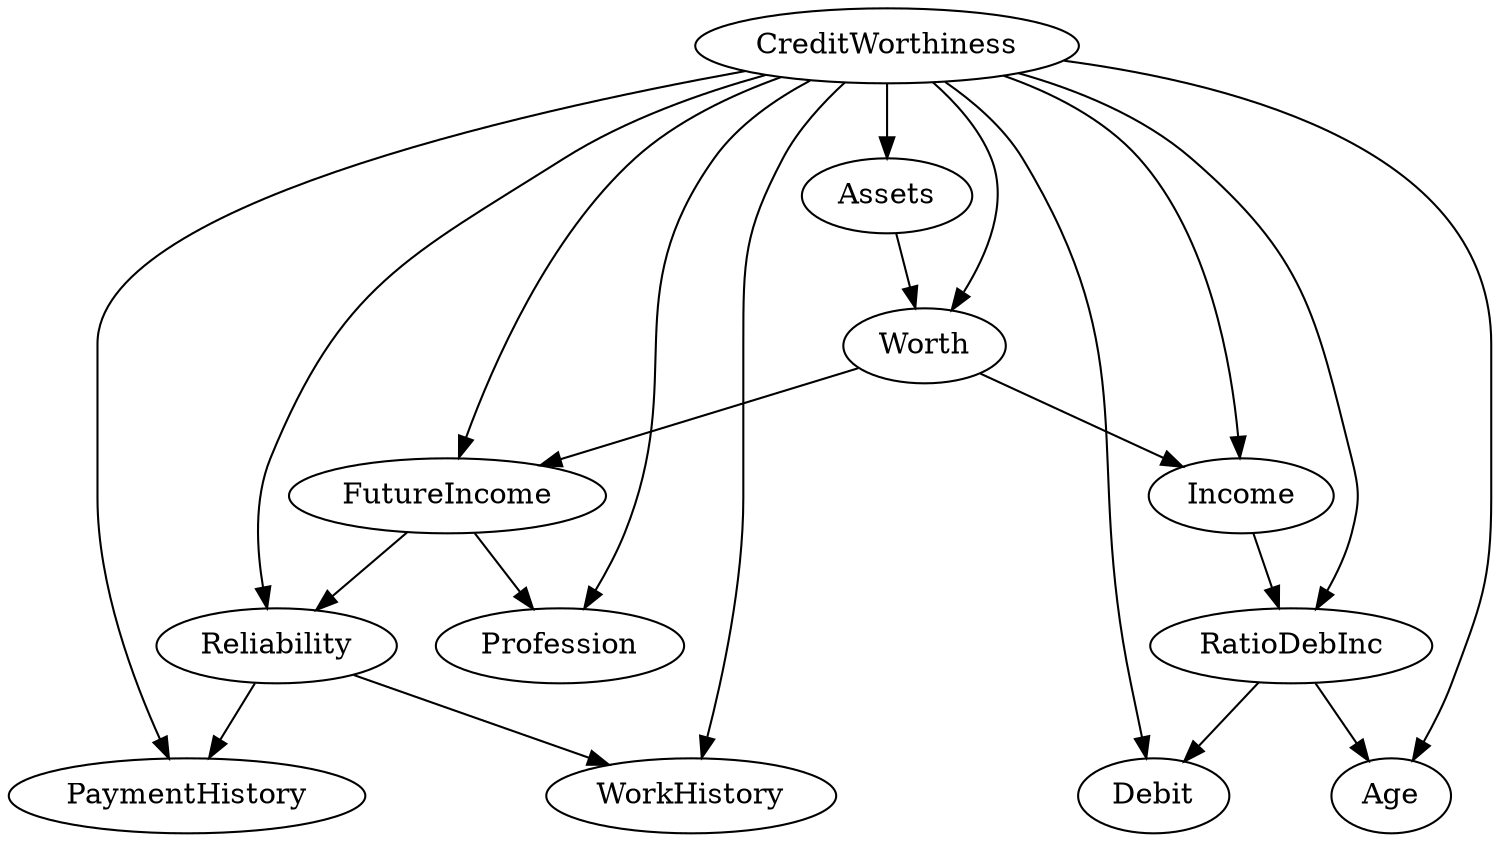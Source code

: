 digraph {
CreditWorthiness->PaymentHistory
Reliability->PaymentHistory
CreditWorthiness->WorkHistory
Reliability->WorkHistory
CreditWorthiness->Reliability
FutureIncome->Reliability
CreditWorthiness->Debit
RatioDebInc->Debit
CreditWorthiness->Income
Worth->Income
CreditWorthiness->RatioDebInc
Income->RatioDebInc
CreditWorthiness->Assets
CreditWorthiness->Worth
Assets->Worth
CreditWorthiness->Profession
FutureIncome->Profession
CreditWorthiness->FutureIncome
Worth->FutureIncome
CreditWorthiness->Age
RatioDebInc->Age
}
